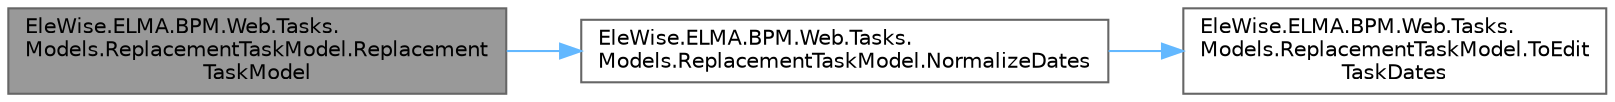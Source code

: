 digraph "EleWise.ELMA.BPM.Web.Tasks.Models.ReplacementTaskModel.ReplacementTaskModel"
{
 // LATEX_PDF_SIZE
  bgcolor="transparent";
  edge [fontname=Helvetica,fontsize=10,labelfontname=Helvetica,labelfontsize=10];
  node [fontname=Helvetica,fontsize=10,shape=box,height=0.2,width=0.4];
  rankdir="LR";
  Node1 [id="Node000001",label="EleWise.ELMA.BPM.Web.Tasks.\lModels.ReplacementTaskModel.Replacement\lTaskModel",height=0.2,width=0.4,color="gray40", fillcolor="grey60", style="filled", fontcolor="black",tooltip=" "];
  Node1 -> Node2 [id="edge1_Node000001_Node000002",color="steelblue1",style="solid",tooltip=" "];
  Node2 [id="Node000002",label="EleWise.ELMA.BPM.Web.Tasks.\lModels.ReplacementTaskModel.NormalizeDates",height=0.2,width=0.4,color="grey40", fillcolor="white", style="filled",URL="$class_ele_wise_1_1_e_l_m_a_1_1_b_p_m_1_1_web_1_1_tasks_1_1_models_1_1_replacement_task_model.html#a19ba358e54da8abcbe3333e311f7f4f0",tooltip=" "];
  Node2 -> Node3 [id="edge2_Node000002_Node000003",color="steelblue1",style="solid",tooltip=" "];
  Node3 [id="Node000003",label="EleWise.ELMA.BPM.Web.Tasks.\lModels.ReplacementTaskModel.ToEdit\lTaskDates",height=0.2,width=0.4,color="grey40", fillcolor="white", style="filled",URL="$class_ele_wise_1_1_e_l_m_a_1_1_b_p_m_1_1_web_1_1_tasks_1_1_models_1_1_replacement_task_model.html#ade438ef8618bd1a2ff8954aaaca51383",tooltip=" "];
}
